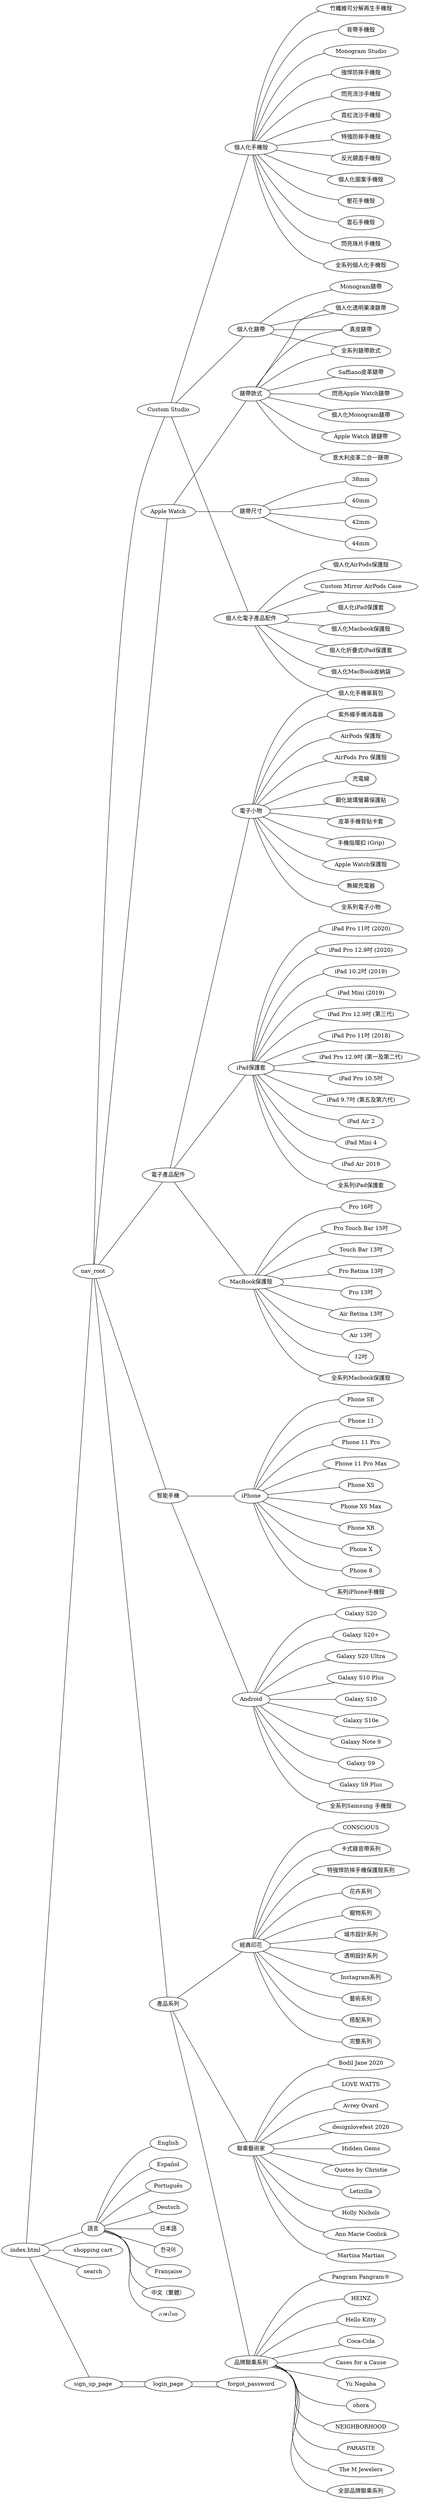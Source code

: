 graph {
    rankdir=LR;

    nav_root -- "Custom Studio"
"Custom Studio" -- "個人化手機殼"
"個人化手機殼" -- "竹纖維可分解再生手機殼"
"個人化手機殼" -- "背帶手機殼"
"個人化手機殼" -- "Monogram Studio"
"個人化手機殼" -- "強悍防摔手機殼"
"個人化手機殼" -- "閃亮流沙手機殼"
"個人化手機殼" -- "霓虹流沙手機殼"
"個人化手機殼" -- "特強防摔手機殼"
"個人化手機殼" -- "反光鏡面手機殼"
"個人化手機殼" -- "個人化圖案手機殼"
"個人化手機殼" -- "壓花手機殼"
"個人化手機殼" -- "雲石手機殼"
"個人化手機殼" -- "閃亮珠片手機殼"
"個人化手機殼" -- "全系列個人化手機殼"
"Custom Studio" -- "個人化錶帶"
"個人化錶帶" -- "Monogram錶帶"
"個人化錶帶" -- "個人化透明果凍錶帶"
"個人化錶帶" -- "真皮錶帶"
"個人化錶帶" -- "全系列錶帶款式"
"Custom Studio" -- "個人化電子產品配件"
"個人化電子產品配件" -- "個人化AirPods保護殼"
"個人化電子產品配件" -- "Custom Mirror AirPods Case"
"個人化電子產品配件" -- "個人化iPad保護套"
"個人化電子產品配件" -- "個人化Macbook保護殼"
"個人化電子產品配件" -- "個人化手機單肩包"
"個人化電子產品配件" -- "個人化折疊式iPad保護套"
"個人化電子產品配件" -- "個人化MacBook收納袋"
nav_root -- "智能手機"
"智能手機" -- "iPhone"
"iPhone" -- "Phone SE"
"iPhone" -- "Phone 11"
"iPhone" -- "Phone 11 Pro"
"iPhone" -- "Phone 11 Pro Max"
"iPhone" -- "Phone XS"
"iPhone" -- "Phone XS Max"
"iPhone" -- "Phone XR"
"iPhone" -- "Phone X"
"iPhone" -- "Phone 8"
"iPhone" -- "系列iPhone手機殼"
"智能手機" -- "Android"
"Android" -- "Galaxy S20"
"Android" -- "Galaxy S20+"
"Android" -- "Galaxy S20 Ultra"
"Android" -- "Galaxy S10 Plus"
"Android" -- "Galaxy S10"
"Android" -- "Galaxy S10e"
"Android" -- "Galaxy Note 9"
"Android" -- "Galaxy S9"
"Android" -- "Galaxy S9 Plus"
"Android" -- "全系列Samsung 手機殼"
nav_root -- "Apple Watch"
"Apple Watch" -- "錶帶尺寸"
"錶帶尺寸" -- "38mm"
"錶帶尺寸" -- "40mm"
"錶帶尺寸" -- "42mm"
"錶帶尺寸" -- "44mm"
"Apple Watch" -- "錶帶款式"
"錶帶款式" -- "Saffiano皮革錶帶"
"錶帶款式" -- "閃亮Apple Watch錶帶"
"錶帶款式" -- "真皮錶帶"
"錶帶款式" -- "個人化Monogram錶帶"
"錶帶款式" -- "Apple Watch 錶鏈帶"
"錶帶款式" -- "個人化透明果凍錶帶"
"錶帶款式" -- "意大利皮革二合一錶帶"
"錶帶款式" -- "全系列錶帶款式"
nav_root -- "電子產品配件"
"電子產品配件" -- "電子小物"
"電子小物" -- "紫外線手機消毒器"
"電子小物" -- "AirPods 保護殼"
"電子小物" -- "AirPods Pro 保護殼"
"電子小物" -- "充電線"
"電子小物" -- "鋼化玻璃螢幕保護貼"
"電子小物" -- "個人化手機單肩包"
"電子小物" -- "皮革手機背貼卡套"
"電子小物" -- "手機指環扣 (Grip)"
"電子小物" -- "Apple Watch保護殼"
"電子小物" -- "無線充電器"
"電子小物" -- "全系列電子小物"
"電子產品配件" -- "iPad保護套"
"iPad保護套" -- "iPad Pro 11吋 (2020)"
"iPad保護套" -- "iPad Pro 12.9吋 (2020)"
"iPad保護套" -- "iPad 10.2吋 (2019)"
"iPad保護套" -- "iPad Mini (2019)"
"iPad保護套" -- "iPad Pro 12.9吋 (第三代)"
"iPad保護套" -- "iPad Pro 11吋 (2018)"
"iPad保護套" -- "iPad Pro 12.9吋 (第一及第二代)"
"iPad保護套" -- "iPad Pro 10.5吋"
"iPad保護套" -- "iPad 9.7吋 (第五及第六代)"
"iPad保護套" -- "iPad Air 2"
"iPad保護套" -- "iPad Mini 4"
"iPad保護套" -- "iPad Air 2019"
"iPad保護套" -- "全系列iPad保護套"
"電子產品配件" -- "MacBook保護殼"
"MacBook保護殼" -- "Pro 16吋"
"MacBook保護殼" -- "Pro Touch Bar 15吋"
"MacBook保護殼" -- "Touch Bar 13吋"
"MacBook保護殼" -- "Pro Retina 13吋"
"MacBook保護殼" -- "Pro 13吋"
"MacBook保護殼" -- "Air Retina 13吋"
"MacBook保護殼" -- "Air 13吋"
"MacBook保護殼" -- "12吋"
"MacBook保護殼" -- "全系列Macbook保護殼"
nav_root -- "產品系列"
"產品系列" -- "經典印花"
"經典印花" -- "CONSCiOUS"
"經典印花" -- "卡式錄音帶系列"
"經典印花" -- "特強悍防摔手機保護殼系列"
"經典印花" -- "花卉系列"
"經典印花" -- "寵物系列"
"經典印花" -- "城市設計系列"
"經典印花" -- "透明設計系列"
"經典印花" -- "Instagram系列"
"經典印花" -- "藝術系列"
"經典印花" -- "搭配系列"
"經典印花" -- "完整系列"
"產品系列" -- "聯乘藝術家"
"聯乘藝術家" -- "Bodil Jane 2020"
"聯乘藝術家" -- "LOVE WATTS"
"聯乘藝術家" -- "Avrey Ovard"
"聯乘藝術家" -- "designlovefest 2020"
"聯乘藝術家" -- "Hidden Gems"
"聯乘藝術家" -- "Quotes by Christie"
"聯乘藝術家" -- "Letizilla"
"聯乘藝術家" -- "Holly Nichols"
"聯乘藝術家" -- "Ann Marie Coolick"
"聯乘藝術家" -- "Martina Martian"
"產品系列" -- "品牌聯乘系列"
"品牌聯乘系列" -- "Pangram Pangram®"
"品牌聯乘系列" -- "HEINZ"
"品牌聯乘系列" -- "Hello Kitty"
"品牌聯乘系列" -- "Coca-Cola"
"品牌聯乘系列" -- "Cases for a Cause"
"品牌聯乘系列" -- "Yu Nagaba"
"品牌聯乘系列" -- "ohora"
"品牌聯乘系列" -- "NEIGHBORHOOD"
"品牌聯乘系列" -- "PARASITE"
"品牌聯乘系列" -- "The M Jewelers"
"品牌聯乘系列" -- "全部品牌聯乘系列"
"語言" -- "English"
"語言" -- "Español"
"語言" -- "Português"
"語言" -- "Deutsch"
"語言" -- "日本語"
"語言" -- "한국어"
"語言" -- "Française"
"語言" -- "中文（繁體）"
"語言" -- "ภาษาไทย"
"index.html" -- "語言"
"index.html" -- nav_root
"index.html" -- "shopping cart"
"index.html" -- "search"
"index.html" -- "sign_up_page"
"sign_up_page" -- "login_page"
"login_page" -- "sign_up_page"
"login_page" -- "forgot_password"
"forgot_password" -- "login_page"
}
